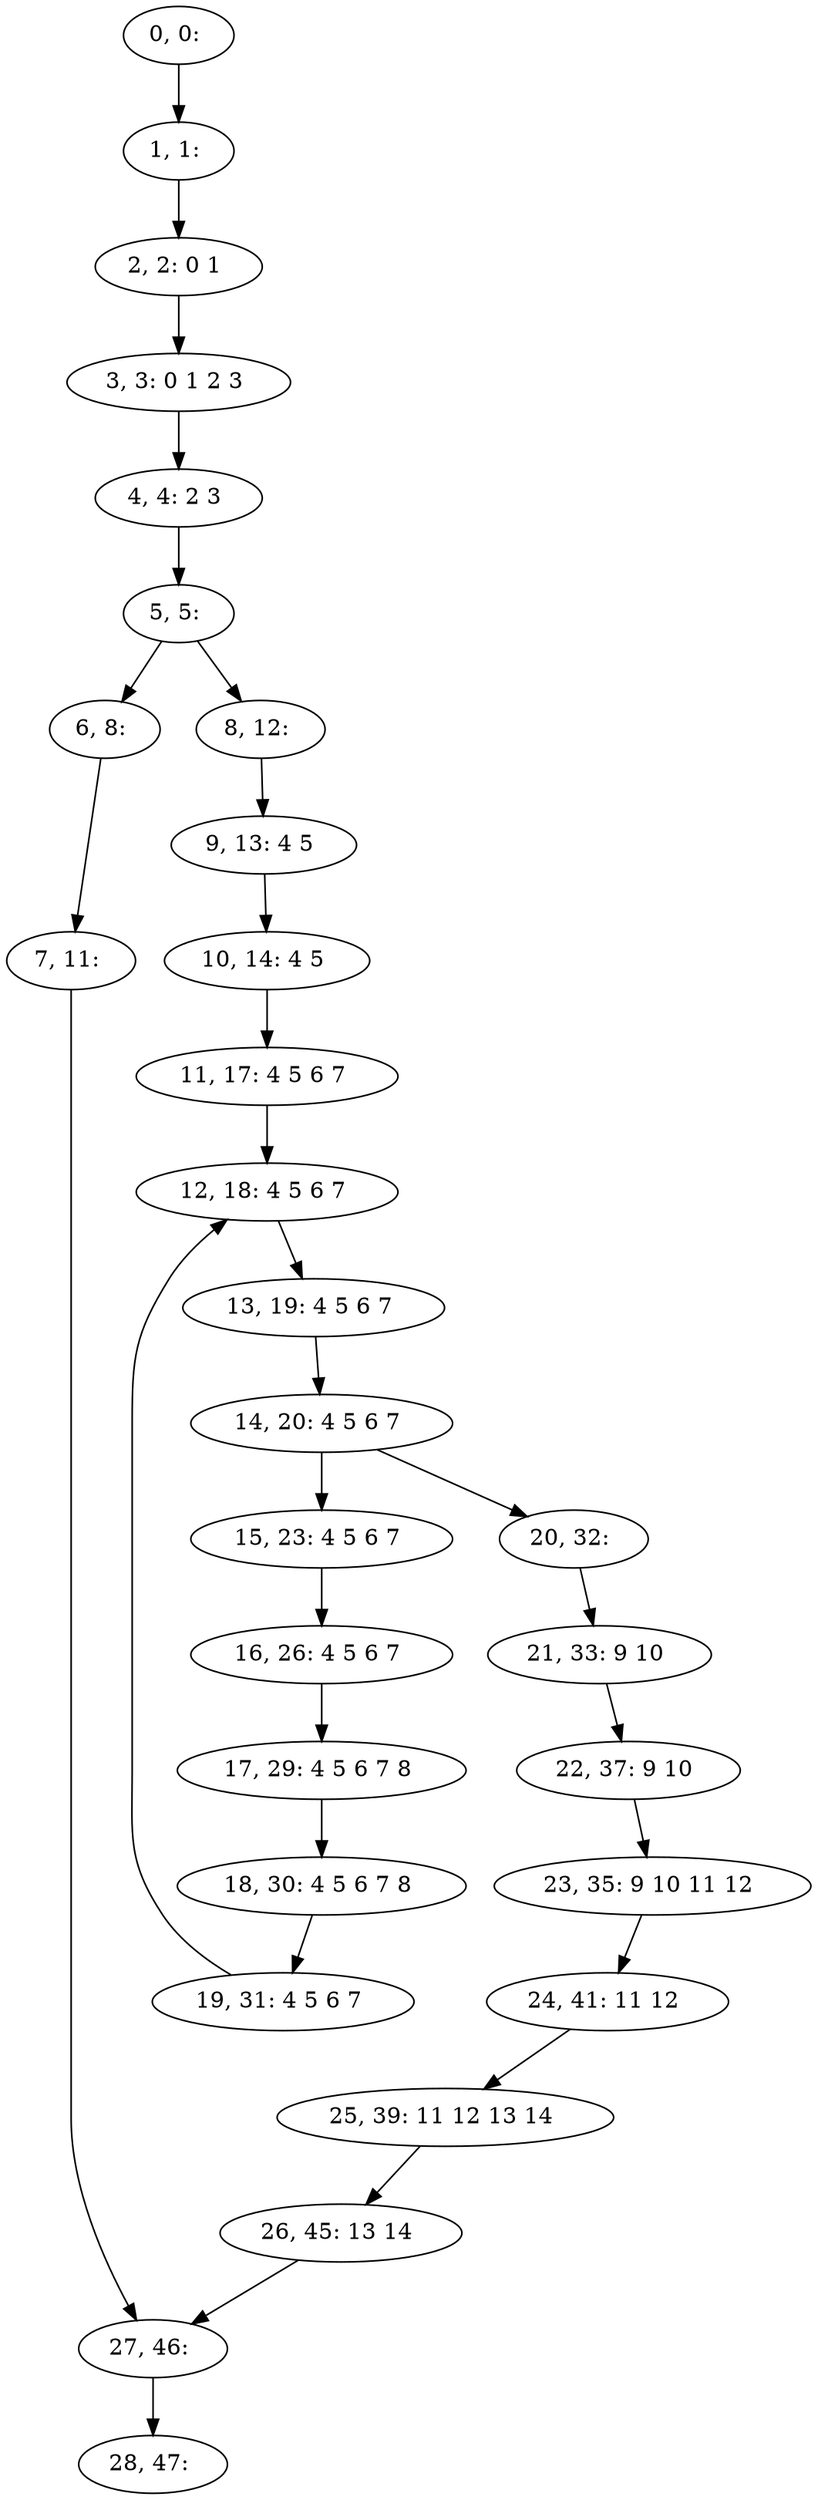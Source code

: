 digraph G {
0[label="0, 0: "];
1[label="1, 1: "];
2[label="2, 2: 0 1 "];
3[label="3, 3: 0 1 2 3 "];
4[label="4, 4: 2 3 "];
5[label="5, 5: "];
6[label="6, 8: "];
7[label="7, 11: "];
8[label="8, 12: "];
9[label="9, 13: 4 5 "];
10[label="10, 14: 4 5 "];
11[label="11, 17: 4 5 6 7 "];
12[label="12, 18: 4 5 6 7 "];
13[label="13, 19: 4 5 6 7 "];
14[label="14, 20: 4 5 6 7 "];
15[label="15, 23: 4 5 6 7 "];
16[label="16, 26: 4 5 6 7 "];
17[label="17, 29: 4 5 6 7 8 "];
18[label="18, 30: 4 5 6 7 8 "];
19[label="19, 31: 4 5 6 7 "];
20[label="20, 32: "];
21[label="21, 33: 9 10 "];
22[label="22, 37: 9 10 "];
23[label="23, 35: 9 10 11 12 "];
24[label="24, 41: 11 12 "];
25[label="25, 39: 11 12 13 14 "];
26[label="26, 45: 13 14 "];
27[label="27, 46: "];
28[label="28, 47: "];
0->1 ;
1->2 ;
2->3 ;
3->4 ;
4->5 ;
5->6 ;
5->8 ;
6->7 ;
7->27 ;
8->9 ;
9->10 ;
10->11 ;
11->12 ;
12->13 ;
13->14 ;
14->15 ;
14->20 ;
15->16 ;
16->17 ;
17->18 ;
18->19 ;
19->12 ;
20->21 ;
21->22 ;
22->23 ;
23->24 ;
24->25 ;
25->26 ;
26->27 ;
27->28 ;
}

